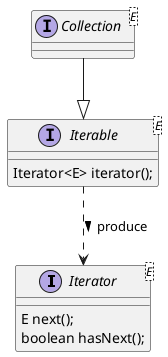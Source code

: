 @startuml

interface Iterator<E> {
  E next();
  boolean hasNext();
} 

interface Iterable<E> {
  Iterator<E> iterator();
}

Iterable ..> Iterator: produce >

interface Collection<E> {
}

Collection --|> Iterable

@enduml